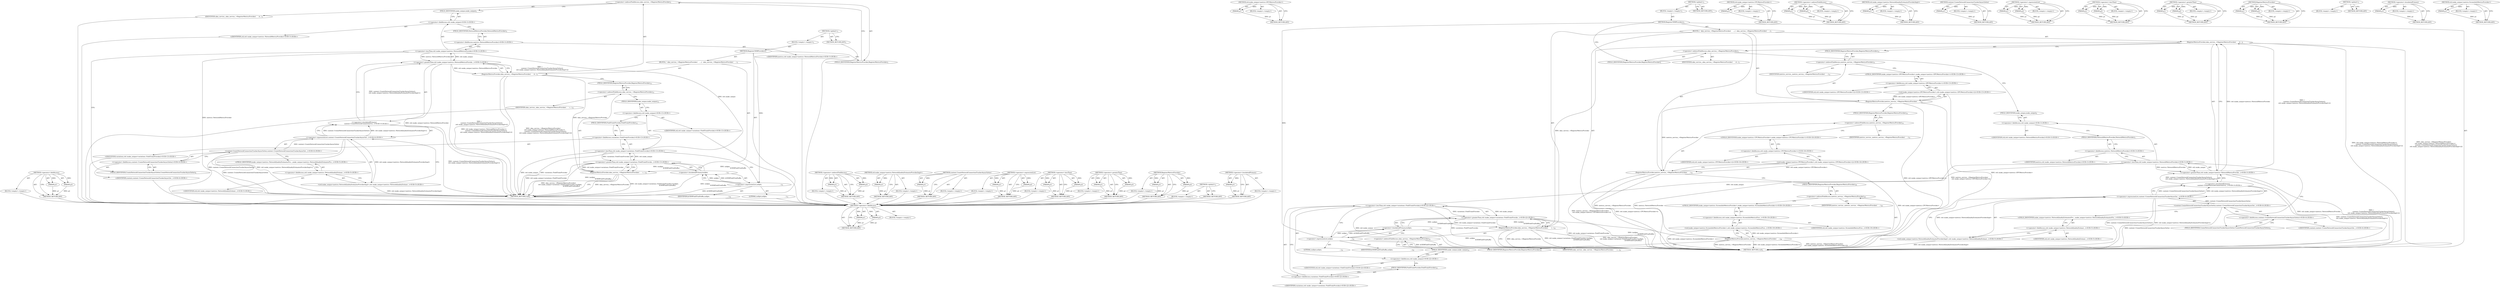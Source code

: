 digraph "std.make_unique&lt;metrics.ScreenInfoMetricsProvider&gt;" {
vulnerable_85 [label=<(METHOD,&lt;operator&gt;.fieldAccess)>];
vulnerable_86 [label=<(PARAM,p1)>];
vulnerable_87 [label=<(PARAM,p2)>];
vulnerable_88 [label=<(BLOCK,&lt;empty&gt;,&lt;empty&gt;)>];
vulnerable_89 [label=<(METHOD_RETURN,ANY)>];
vulnerable_6 [label=<(METHOD,&lt;global&gt;)<SUB>1</SUB>>];
vulnerable_7 [label=<(BLOCK,&lt;empty&gt;,&lt;empty&gt;)<SUB>1</SUB>>];
vulnerable_8 [label=<(METHOD,RegisterUKMProviders)<SUB>1</SUB>>];
vulnerable_9 [label=<(BLOCK,{
  ukm_service_-&gt;RegisterMetricsProvider(
    ...,{
  ukm_service_-&gt;RegisterMetricsProvider(
    ...)<SUB>1</SUB>>];
vulnerable_10 [label=<(RegisterMetricsProvider,ukm_service_-&gt;RegisterMetricsProvider(
      st...)<SUB>2</SUB>>];
vulnerable_11 [label=<(&lt;operator&gt;.indirectFieldAccess,ukm_service_-&gt;RegisterMetricsProvider)<SUB>2</SUB>>];
vulnerable_12 [label=<(IDENTIFIER,ukm_service_,ukm_service_-&gt;RegisterMetricsProvider(
      st...)<SUB>2</SUB>>];
vulnerable_13 [label=<(FIELD_IDENTIFIER,RegisterMetricsProvider,RegisterMetricsProvider)<SUB>2</SUB>>];
vulnerable_14 [label="<(&lt;operator&gt;.greaterThan,std::make_unique&lt;metrics::NetworkMetricsProvide...)<SUB>3</SUB>>"];
vulnerable_15 [label="<(&lt;operator&gt;.lessThan,std::make_unique&lt;metrics::NetworkMetricsProvider)<SUB>3</SUB>>"];
vulnerable_16 [label="<(&lt;operator&gt;.fieldAccess,std::make_unique)<SUB>3</SUB>>"];
vulnerable_17 [label="<(IDENTIFIER,std,std::make_unique&lt;metrics::NetworkMetricsProvider)<SUB>3</SUB>>"];
vulnerable_18 [label=<(FIELD_IDENTIFIER,make_unique,make_unique)<SUB>3</SUB>>];
vulnerable_19 [label="<(&lt;operator&gt;.fieldAccess,metrics::NetworkMetricsProvider)<SUB>3</SUB>>"];
vulnerable_20 [label="<(IDENTIFIER,metrics,std::make_unique&lt;metrics::NetworkMetricsProvider)<SUB>3</SUB>>"];
vulnerable_21 [label=<(FIELD_IDENTIFIER,NetworkMetricsProvider,NetworkMetricsProvider)<SUB>3</SUB>>];
vulnerable_22 [label="<(&lt;operator&gt;.bracketedPrimary,(
          content::CreateNetworkConnectionTra...)<SUB>3</SUB>>"];
vulnerable_23 [label="<(&lt;operator&gt;.expressionList,content::CreateNetworkConnectionTrackerAsyncGet...)<SUB>4</SUB>>"];
vulnerable_24 [label="<(content.CreateNetworkConnectionTrackerAsyncGetter,content::CreateNetworkConnectionTrackerAsyncGet...)<SUB>4</SUB>>"];
vulnerable_25 [label="<(&lt;operator&gt;.fieldAccess,content::CreateNetworkConnectionTrackerAsyncGetter)<SUB>4</SUB>>"];
vulnerable_26 [label="<(IDENTIFIER,content,content::CreateNetworkConnectionTrackerAsyncGet...)<SUB>4</SUB>>"];
vulnerable_27 [label=<(FIELD_IDENTIFIER,CreateNetworkConnectionTrackerAsyncGetter,CreateNetworkConnectionTrackerAsyncGetter)<SUB>4</SUB>>];
vulnerable_28 [label="<(std.make_unique&lt;metrics.NetworkQualityEstimatorProviderImpl&gt;,std::make_unique&lt;metrics::NetworkQualityEstimat...)<SUB>5</SUB>>"];
vulnerable_29 [label="<(&lt;operator&gt;.fieldAccess,std::make_unique&lt;metrics::NetworkQualityEstimat...)<SUB>5</SUB>>"];
vulnerable_30 [label="<(IDENTIFIER,std,std::make_unique&lt;metrics::NetworkQualityEstimat...)<SUB>5</SUB>>"];
vulnerable_31 [label="<(FIELD_IDENTIFIER,make_unique&lt;metrics::NetworkQualityEstimatorPro...,make_unique&lt;metrics::NetworkQualityEstimatorPro...)<SUB>5</SUB>>"];
vulnerable_32 [label=<(RegisterMetricsProvider,ukm_service_-&gt;RegisterMetricsProvider(
       s...)<SUB>12</SUB>>];
vulnerable_33 [label=<(&lt;operator&gt;.indirectFieldAccess,ukm_service_-&gt;RegisterMetricsProvider)<SUB>12</SUB>>];
vulnerable_34 [label=<(IDENTIFIER,ukm_service_,ukm_service_-&gt;RegisterMetricsProvider(
       s...)<SUB>12</SUB>>];
vulnerable_35 [label=<(FIELD_IDENTIFIER,RegisterMetricsProvider,RegisterMetricsProvider)<SUB>12</SUB>>];
vulnerable_36 [label="<(&lt;operator&gt;.greaterThan,std::make_unique&lt;variations::FieldTrialsProvide...)<SUB>13</SUB>>"];
vulnerable_37 [label="<(&lt;operator&gt;.lessThan,std::make_unique&lt;variations::FieldTrialsProvider)<SUB>13</SUB>>"];
vulnerable_38 [label="<(&lt;operator&gt;.fieldAccess,std::make_unique)<SUB>13</SUB>>"];
vulnerable_39 [label="<(IDENTIFIER,std,std::make_unique&lt;variations::FieldTrialsProvider)<SUB>13</SUB>>"];
vulnerable_40 [label=<(FIELD_IDENTIFIER,make_unique,make_unique)<SUB>13</SUB>>];
vulnerable_41 [label="<(&lt;operator&gt;.fieldAccess,variations::FieldTrialsProvider)<SUB>13</SUB>>"];
vulnerable_42 [label="<(IDENTIFIER,variations,std::make_unique&lt;variations::FieldTrialsProvider)<SUB>13</SUB>>"];
vulnerable_43 [label=<(FIELD_IDENTIFIER,FieldTrialsProvider,FieldTrialsProvider)<SUB>13</SUB>>];
vulnerable_44 [label=<(&lt;operator&gt;.bracketedPrimary,(nullptr,
                                     ...)<SUB>13</SUB>>];
vulnerable_45 [label=<(&lt;operator&gt;.expressionList,nullptr,
                                      ...)<SUB>13</SUB>>];
vulnerable_46 [label=<(LITERAL,nullptr,nullptr,
                                      ...)<SUB>13</SUB>>];
vulnerable_47 [label=<(IDENTIFIER,kUKMFieldTrialSuffix,nullptr,
                                      ...)<SUB>14</SUB>>];
vulnerable_48 [label=<(METHOD_RETURN,void)<SUB>1</SUB>>];
vulnerable_50 [label=<(METHOD_RETURN,ANY)<SUB>1</SUB>>];
vulnerable_70 [label=<(METHOD,&lt;operator&gt;.indirectFieldAccess)>];
vulnerable_71 [label=<(PARAM,p1)>];
vulnerable_72 [label=<(PARAM,p2)>];
vulnerable_73 [label=<(BLOCK,&lt;empty&gt;,&lt;empty&gt;)>];
vulnerable_74 [label=<(METHOD_RETURN,ANY)>];
vulnerable_103 [label=<(METHOD,std.make_unique&lt;metrics.NetworkQualityEstimatorProviderImpl&gt;)>];
vulnerable_104 [label=<(PARAM,p1)>];
vulnerable_105 [label=<(BLOCK,&lt;empty&gt;,&lt;empty&gt;)>];
vulnerable_106 [label=<(METHOD_RETURN,ANY)>];
vulnerable_99 [label=<(METHOD,content.CreateNetworkConnectionTrackerAsyncGetter)>];
vulnerable_100 [label=<(PARAM,p1)>];
vulnerable_101 [label=<(BLOCK,&lt;empty&gt;,&lt;empty&gt;)>];
vulnerable_102 [label=<(METHOD_RETURN,ANY)>];
vulnerable_94 [label=<(METHOD,&lt;operator&gt;.expressionList)>];
vulnerable_95 [label=<(PARAM,p1)>];
vulnerable_96 [label=<(PARAM,p2)>];
vulnerable_97 [label=<(BLOCK,&lt;empty&gt;,&lt;empty&gt;)>];
vulnerable_98 [label=<(METHOD_RETURN,ANY)>];
vulnerable_80 [label=<(METHOD,&lt;operator&gt;.lessThan)>];
vulnerable_81 [label=<(PARAM,p1)>];
vulnerable_82 [label=<(PARAM,p2)>];
vulnerable_83 [label=<(BLOCK,&lt;empty&gt;,&lt;empty&gt;)>];
vulnerable_84 [label=<(METHOD_RETURN,ANY)>];
vulnerable_75 [label=<(METHOD,&lt;operator&gt;.greaterThan)>];
vulnerable_76 [label=<(PARAM,p1)>];
vulnerable_77 [label=<(PARAM,p2)>];
vulnerable_78 [label=<(BLOCK,&lt;empty&gt;,&lt;empty&gt;)>];
vulnerable_79 [label=<(METHOD_RETURN,ANY)>];
vulnerable_65 [label=<(METHOD,RegisterMetricsProvider)>];
vulnerable_66 [label=<(PARAM,p1)>];
vulnerable_67 [label=<(PARAM,p2)>];
vulnerable_68 [label=<(BLOCK,&lt;empty&gt;,&lt;empty&gt;)>];
vulnerable_69 [label=<(METHOD_RETURN,ANY)>];
vulnerable_59 [label=<(METHOD,&lt;global&gt;)<SUB>1</SUB>>];
vulnerable_60 [label=<(BLOCK,&lt;empty&gt;,&lt;empty&gt;)>];
vulnerable_61 [label=<(METHOD_RETURN,ANY)>];
vulnerable_90 [label=<(METHOD,&lt;operator&gt;.bracketedPrimary)>];
vulnerable_91 [label=<(PARAM,p1)>];
vulnerable_92 [label=<(BLOCK,&lt;empty&gt;,&lt;empty&gt;)>];
vulnerable_93 [label=<(METHOD_RETURN,ANY)>];
fixed_109 [label=<(METHOD,&lt;operator&gt;.fieldAccess)>];
fixed_110 [label=<(PARAM,p1)>];
fixed_111 [label=<(PARAM,p2)>];
fixed_112 [label=<(BLOCK,&lt;empty&gt;,&lt;empty&gt;)>];
fixed_113 [label=<(METHOD_RETURN,ANY)>];
fixed_131 [label=<(METHOD,std.make_unique&lt;metrics.GPUMetricsProvider&gt;)>];
fixed_132 [label=<(PARAM,p1)>];
fixed_133 [label=<(BLOCK,&lt;empty&gt;,&lt;empty&gt;)>];
fixed_134 [label=<(METHOD_RETURN,ANY)>];
fixed_6 [label=<(METHOD,&lt;global&gt;)<SUB>1</SUB>>];
fixed_7 [label=<(BLOCK,&lt;empty&gt;,&lt;empty&gt;)<SUB>1</SUB>>];
fixed_8 [label=<(METHOD,RegisterUKMProviders)<SUB>1</SUB>>];
fixed_9 [label=<(BLOCK,{
  ukm_service_-&gt;RegisterMetricsProvider(
    ...,{
  ukm_service_-&gt;RegisterMetricsProvider(
    ...)<SUB>1</SUB>>];
fixed_10 [label=<(RegisterMetricsProvider,ukm_service_-&gt;RegisterMetricsProvider(
      st...)<SUB>2</SUB>>];
fixed_11 [label=<(&lt;operator&gt;.indirectFieldAccess,ukm_service_-&gt;RegisterMetricsProvider)<SUB>2</SUB>>];
fixed_12 [label=<(IDENTIFIER,ukm_service_,ukm_service_-&gt;RegisterMetricsProvider(
      st...)<SUB>2</SUB>>];
fixed_13 [label=<(FIELD_IDENTIFIER,RegisterMetricsProvider,RegisterMetricsProvider)<SUB>2</SUB>>];
fixed_14 [label="<(&lt;operator&gt;.greaterThan,std::make_unique&lt;metrics::NetworkMetricsProvide...)<SUB>3</SUB>>"];
fixed_15 [label="<(&lt;operator&gt;.lessThan,std::make_unique&lt;metrics::NetworkMetricsProvider)<SUB>3</SUB>>"];
fixed_16 [label="<(&lt;operator&gt;.fieldAccess,std::make_unique)<SUB>3</SUB>>"];
fixed_17 [label="<(IDENTIFIER,std,std::make_unique&lt;metrics::NetworkMetricsProvider)<SUB>3</SUB>>"];
fixed_18 [label=<(FIELD_IDENTIFIER,make_unique,make_unique)<SUB>3</SUB>>];
fixed_19 [label="<(&lt;operator&gt;.fieldAccess,metrics::NetworkMetricsProvider)<SUB>3</SUB>>"];
fixed_20 [label="<(IDENTIFIER,metrics,std::make_unique&lt;metrics::NetworkMetricsProvider)<SUB>3</SUB>>"];
fixed_21 [label=<(FIELD_IDENTIFIER,NetworkMetricsProvider,NetworkMetricsProvider)<SUB>3</SUB>>];
fixed_22 [label="<(&lt;operator&gt;.bracketedPrimary,(
          content::CreateNetworkConnectionTra...)<SUB>3</SUB>>"];
fixed_23 [label="<(&lt;operator&gt;.expressionList,content::CreateNetworkConnectionTrackerAsyncGet...)<SUB>4</SUB>>"];
fixed_24 [label="<(content.CreateNetworkConnectionTrackerAsyncGetter,content::CreateNetworkConnectionTrackerAsyncGet...)<SUB>4</SUB>>"];
fixed_25 [label="<(&lt;operator&gt;.fieldAccess,content::CreateNetworkConnectionTrackerAsyncGetter)<SUB>4</SUB>>"];
fixed_26 [label="<(IDENTIFIER,content,content::CreateNetworkConnectionTrackerAsyncGet...)<SUB>4</SUB>>"];
fixed_27 [label=<(FIELD_IDENTIFIER,CreateNetworkConnectionTrackerAsyncGetter,CreateNetworkConnectionTrackerAsyncGetter)<SUB>4</SUB>>];
fixed_28 [label="<(std.make_unique&lt;metrics.NetworkQualityEstimatorProviderImpl&gt;,std::make_unique&lt;metrics::NetworkQualityEstimat...)<SUB>5</SUB>>"];
fixed_29 [label="<(&lt;operator&gt;.fieldAccess,std::make_unique&lt;metrics::NetworkQualityEstimat...)<SUB>5</SUB>>"];
fixed_30 [label="<(IDENTIFIER,std,std::make_unique&lt;metrics::NetworkQualityEstimat...)<SUB>5</SUB>>"];
fixed_31 [label="<(FIELD_IDENTIFIER,make_unique&lt;metrics::NetworkQualityEstimatorPro...,make_unique&lt;metrics::NetworkQualityEstimatorPro...)<SUB>5</SUB>>"];
fixed_32 [label=<(RegisterMetricsProvider,metrics_service_-&gt;RegisterMetricsProvider(
    ...)<SUB>12</SUB>>];
fixed_33 [label=<(&lt;operator&gt;.indirectFieldAccess,metrics_service_-&gt;RegisterMetricsProvider)<SUB>12</SUB>>];
fixed_34 [label=<(IDENTIFIER,metrics_service_,metrics_service_-&gt;RegisterMetricsProvider(
    ...)<SUB>12</SUB>>];
fixed_35 [label=<(FIELD_IDENTIFIER,RegisterMetricsProvider,RegisterMetricsProvider)<SUB>12</SUB>>];
fixed_36 [label="<(std.make_unique&lt;metrics.GPUMetricsProvider&gt;,std::make_unique&lt;metrics::GPUMetricsProvider&gt;())<SUB>13</SUB>>"];
fixed_37 [label="<(&lt;operator&gt;.fieldAccess,std::make_unique&lt;metrics::GPUMetricsProvider&gt;)<SUB>13</SUB>>"];
fixed_38 [label="<(IDENTIFIER,std,std::make_unique&lt;metrics::GPUMetricsProvider&gt;())<SUB>13</SUB>>"];
fixed_39 [label="<(FIELD_IDENTIFIER,make_unique&lt;metrics::GPUMetricsProvider&gt;,make_unique&lt;metrics::GPUMetricsProvider&gt;)<SUB>13</SUB>>"];
fixed_40 [label=<(RegisterMetricsProvider,metrics_service_-&gt;RegisterMetricsProvider(
    ...)<SUB>15</SUB>>];
fixed_41 [label=<(&lt;operator&gt;.indirectFieldAccess,metrics_service_-&gt;RegisterMetricsProvider)<SUB>15</SUB>>];
fixed_42 [label=<(IDENTIFIER,metrics_service_,metrics_service_-&gt;RegisterMetricsProvider(
    ...)<SUB>15</SUB>>];
fixed_43 [label=<(FIELD_IDENTIFIER,RegisterMetricsProvider,RegisterMetricsProvider)<SUB>15</SUB>>];
fixed_44 [label="<(std.make_unique&lt;metrics.CPUMetricsProvider&gt;,std::make_unique&lt;metrics::CPUMetricsProvider&gt;())<SUB>16</SUB>>"];
fixed_45 [label="<(&lt;operator&gt;.fieldAccess,std::make_unique&lt;metrics::CPUMetricsProvider&gt;)<SUB>16</SUB>>"];
fixed_46 [label="<(IDENTIFIER,std,std::make_unique&lt;metrics::CPUMetricsProvider&gt;())<SUB>16</SUB>>"];
fixed_47 [label="<(FIELD_IDENTIFIER,make_unique&lt;metrics::CPUMetricsProvider&gt;,make_unique&lt;metrics::CPUMetricsProvider&gt;)<SUB>16</SUB>>"];
fixed_48 [label=<(RegisterMetricsProvider,metrics_service_-&gt;RegisterMetricsProvider(
    ...)<SUB>18</SUB>>];
fixed_49 [label=<(&lt;operator&gt;.indirectFieldAccess,metrics_service_-&gt;RegisterMetricsProvider)<SUB>18</SUB>>];
fixed_50 [label=<(IDENTIFIER,metrics_service_,metrics_service_-&gt;RegisterMetricsProvider(
    ...)<SUB>18</SUB>>];
fixed_51 [label=<(FIELD_IDENTIFIER,RegisterMetricsProvider,RegisterMetricsProvider)<SUB>18</SUB>>];
fixed_52 [label="<(std.make_unique&lt;metrics.ScreenInfoMetricsProvider&gt;,std::make_unique&lt;metrics::ScreenInfoMetricsProv...)<SUB>19</SUB>>"];
fixed_53 [label="<(&lt;operator&gt;.fieldAccess,std::make_unique&lt;metrics::ScreenInfoMetricsProv...)<SUB>19</SUB>>"];
fixed_54 [label="<(IDENTIFIER,std,std::make_unique&lt;metrics::ScreenInfoMetricsProv...)<SUB>19</SUB>>"];
fixed_55 [label="<(FIELD_IDENTIFIER,make_unique&lt;metrics::ScreenInfoMetricsProvider&gt;,make_unique&lt;metrics::ScreenInfoMetricsProvider&gt;)<SUB>19</SUB>>"];
fixed_56 [label=<(RegisterMetricsProvider,ukm_service_-&gt;RegisterMetricsProvider(
       s...)<SUB>21</SUB>>];
fixed_57 [label=<(&lt;operator&gt;.indirectFieldAccess,ukm_service_-&gt;RegisterMetricsProvider)<SUB>21</SUB>>];
fixed_58 [label=<(IDENTIFIER,ukm_service_,ukm_service_-&gt;RegisterMetricsProvider(
       s...)<SUB>21</SUB>>];
fixed_59 [label=<(FIELD_IDENTIFIER,RegisterMetricsProvider,RegisterMetricsProvider)<SUB>21</SUB>>];
fixed_60 [label="<(&lt;operator&gt;.greaterThan,std::make_unique&lt;variations::FieldTrialsProvide...)<SUB>22</SUB>>"];
fixed_61 [label="<(&lt;operator&gt;.lessThan,std::make_unique&lt;variations::FieldTrialsProvider)<SUB>22</SUB>>"];
fixed_62 [label="<(&lt;operator&gt;.fieldAccess,std::make_unique)<SUB>22</SUB>>"];
fixed_63 [label="<(IDENTIFIER,std,std::make_unique&lt;variations::FieldTrialsProvider)<SUB>22</SUB>>"];
fixed_64 [label=<(FIELD_IDENTIFIER,make_unique,make_unique)<SUB>22</SUB>>];
fixed_65 [label="<(&lt;operator&gt;.fieldAccess,variations::FieldTrialsProvider)<SUB>22</SUB>>"];
fixed_66 [label="<(IDENTIFIER,variations,std::make_unique&lt;variations::FieldTrialsProvider)<SUB>22</SUB>>"];
fixed_67 [label=<(FIELD_IDENTIFIER,FieldTrialsProvider,FieldTrialsProvider)<SUB>22</SUB>>];
fixed_68 [label=<(&lt;operator&gt;.bracketedPrimary,(nullptr,
                                     ...)<SUB>22</SUB>>];
fixed_69 [label=<(&lt;operator&gt;.expressionList,nullptr,
                                      ...)<SUB>22</SUB>>];
fixed_70 [label=<(LITERAL,nullptr,nullptr,
                                      ...)<SUB>22</SUB>>];
fixed_71 [label=<(IDENTIFIER,kUKMFieldTrialSuffix,nullptr,
                                      ...)<SUB>23</SUB>>];
fixed_72 [label=<(METHOD_RETURN,void)<SUB>1</SUB>>];
fixed_74 [label=<(METHOD_RETURN,ANY)<SUB>1</SUB>>];
fixed_135 [label=<(METHOD,std.make_unique&lt;metrics.CPUMetricsProvider&gt;)>];
fixed_136 [label=<(PARAM,p1)>];
fixed_137 [label=<(BLOCK,&lt;empty&gt;,&lt;empty&gt;)>];
fixed_138 [label=<(METHOD_RETURN,ANY)>];
fixed_94 [label=<(METHOD,&lt;operator&gt;.indirectFieldAccess)>];
fixed_95 [label=<(PARAM,p1)>];
fixed_96 [label=<(PARAM,p2)>];
fixed_97 [label=<(BLOCK,&lt;empty&gt;,&lt;empty&gt;)>];
fixed_98 [label=<(METHOD_RETURN,ANY)>];
fixed_127 [label=<(METHOD,std.make_unique&lt;metrics.NetworkQualityEstimatorProviderImpl&gt;)>];
fixed_128 [label=<(PARAM,p1)>];
fixed_129 [label=<(BLOCK,&lt;empty&gt;,&lt;empty&gt;)>];
fixed_130 [label=<(METHOD_RETURN,ANY)>];
fixed_123 [label=<(METHOD,content.CreateNetworkConnectionTrackerAsyncGetter)>];
fixed_124 [label=<(PARAM,p1)>];
fixed_125 [label=<(BLOCK,&lt;empty&gt;,&lt;empty&gt;)>];
fixed_126 [label=<(METHOD_RETURN,ANY)>];
fixed_118 [label=<(METHOD,&lt;operator&gt;.expressionList)>];
fixed_119 [label=<(PARAM,p1)>];
fixed_120 [label=<(PARAM,p2)>];
fixed_121 [label=<(BLOCK,&lt;empty&gt;,&lt;empty&gt;)>];
fixed_122 [label=<(METHOD_RETURN,ANY)>];
fixed_104 [label=<(METHOD,&lt;operator&gt;.lessThan)>];
fixed_105 [label=<(PARAM,p1)>];
fixed_106 [label=<(PARAM,p2)>];
fixed_107 [label=<(BLOCK,&lt;empty&gt;,&lt;empty&gt;)>];
fixed_108 [label=<(METHOD_RETURN,ANY)>];
fixed_99 [label=<(METHOD,&lt;operator&gt;.greaterThan)>];
fixed_100 [label=<(PARAM,p1)>];
fixed_101 [label=<(PARAM,p2)>];
fixed_102 [label=<(BLOCK,&lt;empty&gt;,&lt;empty&gt;)>];
fixed_103 [label=<(METHOD_RETURN,ANY)>];
fixed_89 [label=<(METHOD,RegisterMetricsProvider)>];
fixed_90 [label=<(PARAM,p1)>];
fixed_91 [label=<(PARAM,p2)>];
fixed_92 [label=<(BLOCK,&lt;empty&gt;,&lt;empty&gt;)>];
fixed_93 [label=<(METHOD_RETURN,ANY)>];
fixed_83 [label=<(METHOD,&lt;global&gt;)<SUB>1</SUB>>];
fixed_84 [label=<(BLOCK,&lt;empty&gt;,&lt;empty&gt;)>];
fixed_85 [label=<(METHOD_RETURN,ANY)>];
fixed_114 [label=<(METHOD,&lt;operator&gt;.bracketedPrimary)>];
fixed_115 [label=<(PARAM,p1)>];
fixed_116 [label=<(BLOCK,&lt;empty&gt;,&lt;empty&gt;)>];
fixed_117 [label=<(METHOD_RETURN,ANY)>];
fixed_139 [label=<(METHOD,std.make_unique&lt;metrics.ScreenInfoMetricsProvider&gt;)>];
fixed_140 [label=<(PARAM,p1)>];
fixed_141 [label=<(BLOCK,&lt;empty&gt;,&lt;empty&gt;)>];
fixed_142 [label=<(METHOD_RETURN,ANY)>];
vulnerable_85 -> vulnerable_86  [key=0, label="AST: "];
vulnerable_85 -> vulnerable_86  [key=1, label="DDG: "];
vulnerable_85 -> vulnerable_88  [key=0, label="AST: "];
vulnerable_85 -> vulnerable_87  [key=0, label="AST: "];
vulnerable_85 -> vulnerable_87  [key=1, label="DDG: "];
vulnerable_85 -> vulnerable_89  [key=0, label="AST: "];
vulnerable_85 -> vulnerable_89  [key=1, label="CFG: "];
vulnerable_86 -> vulnerable_89  [key=0, label="DDG: p1"];
vulnerable_87 -> vulnerable_89  [key=0, label="DDG: p2"];
vulnerable_88 -> fixed_109  [key=0];
vulnerable_89 -> fixed_109  [key=0];
vulnerable_6 -> vulnerable_7  [key=0, label="AST: "];
vulnerable_6 -> vulnerable_50  [key=0, label="AST: "];
vulnerable_6 -> vulnerable_50  [key=1, label="CFG: "];
vulnerable_7 -> vulnerable_8  [key=0, label="AST: "];
vulnerable_8 -> vulnerable_9  [key=0, label="AST: "];
vulnerable_8 -> vulnerable_48  [key=0, label="AST: "];
vulnerable_8 -> vulnerable_13  [key=0, label="CFG: "];
vulnerable_8 -> vulnerable_45  [key=0, label="DDG: "];
vulnerable_9 -> vulnerable_10  [key=0, label="AST: "];
vulnerable_9 -> vulnerable_32  [key=0, label="AST: "];
vulnerable_10 -> vulnerable_11  [key=0, label="AST: "];
vulnerable_10 -> vulnerable_14  [key=0, label="AST: "];
vulnerable_10 -> vulnerable_35  [key=0, label="CFG: "];
vulnerable_10 -> vulnerable_48  [key=0, label="DDG: std::make_unique&lt;metrics::NetworkMetricsProvider&gt;(
          content::CreateNetworkConnectionTrackerAsyncGetter(),
          std::make_unique&lt;metrics::NetworkQualityEstimatorProviderImpl&gt;())"];
vulnerable_10 -> vulnerable_48  [key=1, label="DDG: ukm_service_-&gt;RegisterMetricsProvider(
      std::make_unique&lt;metrics::NetworkMetricsProvider&gt;(
          content::CreateNetworkConnectionTrackerAsyncGetter(),
          std::make_unique&lt;metrics::NetworkQualityEstimatorProviderImpl&gt;()))"];
vulnerable_10 -> vulnerable_32  [key=0, label="DDG: ukm_service_-&gt;RegisterMetricsProvider"];
vulnerable_11 -> vulnerable_12  [key=0, label="AST: "];
vulnerable_11 -> vulnerable_13  [key=0, label="AST: "];
vulnerable_11 -> vulnerable_18  [key=0, label="CFG: "];
vulnerable_12 -> fixed_109  [key=0];
vulnerable_13 -> vulnerable_11  [key=0, label="CFG: "];
vulnerable_14 -> vulnerable_15  [key=0, label="AST: "];
vulnerable_14 -> vulnerable_22  [key=0, label="AST: "];
vulnerable_14 -> vulnerable_10  [key=0, label="CFG: "];
vulnerable_14 -> vulnerable_10  [key=1, label="DDG: std::make_unique&lt;metrics::NetworkMetricsProvider"];
vulnerable_14 -> vulnerable_10  [key=2, label="DDG: (
          content::CreateNetworkConnectionTrackerAsyncGetter(),
          std::make_unique&lt;metrics::NetworkQualityEstimatorProviderImpl&gt;())"];
vulnerable_14 -> vulnerable_48  [key=0, label="DDG: std::make_unique&lt;metrics::NetworkMetricsProvider"];
vulnerable_14 -> vulnerable_48  [key=1, label="DDG: (
          content::CreateNetworkConnectionTrackerAsyncGetter(),
          std::make_unique&lt;metrics::NetworkQualityEstimatorProviderImpl&gt;())"];
vulnerable_15 -> vulnerable_16  [key=0, label="AST: "];
vulnerable_15 -> vulnerable_19  [key=0, label="AST: "];
vulnerable_15 -> vulnerable_27  [key=0, label="CFG: "];
vulnerable_15 -> vulnerable_48  [key=0, label="DDG: metrics::NetworkMetricsProvider"];
vulnerable_15 -> vulnerable_14  [key=0, label="DDG: std::make_unique"];
vulnerable_15 -> vulnerable_14  [key=1, label="DDG: metrics::NetworkMetricsProvider"];
vulnerable_15 -> vulnerable_37  [key=0, label="DDG: std::make_unique"];
vulnerable_16 -> vulnerable_17  [key=0, label="AST: "];
vulnerable_16 -> vulnerable_18  [key=0, label="AST: "];
vulnerable_16 -> vulnerable_21  [key=0, label="CFG: "];
vulnerable_17 -> fixed_109  [key=0];
vulnerable_18 -> vulnerable_16  [key=0, label="CFG: "];
vulnerable_19 -> vulnerable_20  [key=0, label="AST: "];
vulnerable_19 -> vulnerable_21  [key=0, label="AST: "];
vulnerable_19 -> vulnerable_15  [key=0, label="CFG: "];
vulnerable_20 -> fixed_109  [key=0];
vulnerable_21 -> vulnerable_19  [key=0, label="CFG: "];
vulnerable_22 -> vulnerable_23  [key=0, label="AST: "];
vulnerable_22 -> vulnerable_14  [key=0, label="CFG: "];
vulnerable_22 -> vulnerable_14  [key=1, label="DDG: content::CreateNetworkConnectionTrackerAsyncGetter(),
          std::make_unique&lt;metrics::NetworkQualityEstimatorProviderImpl&gt;()"];
vulnerable_22 -> vulnerable_48  [key=0, label="DDG: content::CreateNetworkConnectionTrackerAsyncGetter(),
          std::make_unique&lt;metrics::NetworkQualityEstimatorProviderImpl&gt;()"];
vulnerable_23 -> vulnerable_24  [key=0, label="AST: "];
vulnerable_23 -> vulnerable_28  [key=0, label="AST: "];
vulnerable_23 -> vulnerable_22  [key=0, label="CFG: "];
vulnerable_23 -> vulnerable_22  [key=1, label="DDG: content::CreateNetworkConnectionTrackerAsyncGetter()"];
vulnerable_23 -> vulnerable_22  [key=2, label="DDG: std::make_unique&lt;metrics::NetworkQualityEstimatorProviderImpl&gt;()"];
vulnerable_23 -> vulnerable_48  [key=0, label="DDG: content::CreateNetworkConnectionTrackerAsyncGetter()"];
vulnerable_23 -> vulnerable_48  [key=1, label="DDG: std::make_unique&lt;metrics::NetworkQualityEstimatorProviderImpl&gt;()"];
vulnerable_24 -> vulnerable_25  [key=0, label="AST: "];
vulnerable_24 -> vulnerable_31  [key=0, label="CFG: "];
vulnerable_24 -> vulnerable_48  [key=0, label="DDG: content::CreateNetworkConnectionTrackerAsyncGetter"];
vulnerable_24 -> vulnerable_23  [key=0, label="DDG: content::CreateNetworkConnectionTrackerAsyncGetter"];
vulnerable_25 -> vulnerable_26  [key=0, label="AST: "];
vulnerable_25 -> vulnerable_27  [key=0, label="AST: "];
vulnerable_25 -> vulnerable_24  [key=0, label="CFG: "];
vulnerable_26 -> fixed_109  [key=0];
vulnerable_27 -> vulnerable_25  [key=0, label="CFG: "];
vulnerable_28 -> vulnerable_29  [key=0, label="AST: "];
vulnerable_28 -> vulnerable_23  [key=0, label="CFG: "];
vulnerable_28 -> vulnerable_23  [key=1, label="DDG: std::make_unique&lt;metrics::NetworkQualityEstimatorProviderImpl&gt;"];
vulnerable_28 -> vulnerable_48  [key=0, label="DDG: std::make_unique&lt;metrics::NetworkQualityEstimatorProviderImpl&gt;"];
vulnerable_29 -> vulnerable_30  [key=0, label="AST: "];
vulnerable_29 -> vulnerable_31  [key=0, label="AST: "];
vulnerable_29 -> vulnerable_28  [key=0, label="CFG: "];
vulnerable_30 -> fixed_109  [key=0];
vulnerable_31 -> vulnerable_29  [key=0, label="CFG: "];
vulnerable_32 -> vulnerable_33  [key=0, label="AST: "];
vulnerable_32 -> vulnerable_36  [key=0, label="AST: "];
vulnerable_32 -> vulnerable_48  [key=0, label="CFG: "];
vulnerable_32 -> vulnerable_48  [key=1, label="DDG: ukm_service_-&gt;RegisterMetricsProvider"];
vulnerable_32 -> vulnerable_48  [key=2, label="DDG: std::make_unique&lt;variations::FieldTrialsProvider&gt;(nullptr,
                                                        kUKMFieldTrialSuffix)"];
vulnerable_32 -> vulnerable_48  [key=3, label="DDG: ukm_service_-&gt;RegisterMetricsProvider(
       std::make_unique&lt;variations::FieldTrialsProvider&gt;(nullptr,
                                                        kUKMFieldTrialSuffix))"];
vulnerable_33 -> vulnerable_34  [key=0, label="AST: "];
vulnerable_33 -> vulnerable_35  [key=0, label="AST: "];
vulnerable_33 -> vulnerable_40  [key=0, label="CFG: "];
vulnerable_34 -> fixed_109  [key=0];
vulnerable_35 -> vulnerable_33  [key=0, label="CFG: "];
vulnerable_36 -> vulnerable_37  [key=0, label="AST: "];
vulnerable_36 -> vulnerable_44  [key=0, label="AST: "];
vulnerable_36 -> vulnerable_32  [key=0, label="CFG: "];
vulnerable_36 -> vulnerable_32  [key=1, label="DDG: std::make_unique&lt;variations::FieldTrialsProvider"];
vulnerable_36 -> vulnerable_32  [key=2, label="DDG: (nullptr,
                                                        kUKMFieldTrialSuffix)"];
vulnerable_36 -> vulnerable_48  [key=0, label="DDG: std::make_unique&lt;variations::FieldTrialsProvider"];
vulnerable_36 -> vulnerable_48  [key=1, label="DDG: (nullptr,
                                                        kUKMFieldTrialSuffix)"];
vulnerable_37 -> vulnerable_38  [key=0, label="AST: "];
vulnerable_37 -> vulnerable_41  [key=0, label="AST: "];
vulnerable_37 -> vulnerable_45  [key=0, label="CFG: "];
vulnerable_37 -> vulnerable_48  [key=0, label="DDG: std::make_unique"];
vulnerable_37 -> vulnerable_48  [key=1, label="DDG: variations::FieldTrialsProvider"];
vulnerable_37 -> vulnerable_36  [key=0, label="DDG: std::make_unique"];
vulnerable_37 -> vulnerable_36  [key=1, label="DDG: variations::FieldTrialsProvider"];
vulnerable_38 -> vulnerable_39  [key=0, label="AST: "];
vulnerable_38 -> vulnerable_40  [key=0, label="AST: "];
vulnerable_38 -> vulnerable_43  [key=0, label="CFG: "];
vulnerable_39 -> fixed_109  [key=0];
vulnerable_40 -> vulnerable_38  [key=0, label="CFG: "];
vulnerable_41 -> vulnerable_42  [key=0, label="AST: "];
vulnerable_41 -> vulnerable_43  [key=0, label="AST: "];
vulnerable_41 -> vulnerable_37  [key=0, label="CFG: "];
vulnerable_42 -> fixed_109  [key=0];
vulnerable_43 -> vulnerable_41  [key=0, label="CFG: "];
vulnerable_44 -> vulnerable_45  [key=0, label="AST: "];
vulnerable_44 -> vulnerable_36  [key=0, label="CFG: "];
vulnerable_44 -> vulnerable_36  [key=1, label="DDG: nullptr,
                                                        kUKMFieldTrialSuffix"];
vulnerable_44 -> vulnerable_48  [key=0, label="DDG: nullptr,
                                                        kUKMFieldTrialSuffix"];
vulnerable_45 -> vulnerable_46  [key=0, label="AST: "];
vulnerable_45 -> vulnerable_47  [key=0, label="AST: "];
vulnerable_45 -> vulnerable_44  [key=0, label="CFG: "];
vulnerable_45 -> vulnerable_44  [key=1, label="DDG: nullptr"];
vulnerable_45 -> vulnerable_44  [key=2, label="DDG: kUKMFieldTrialSuffix"];
vulnerable_45 -> vulnerable_48  [key=0, label="DDG: kUKMFieldTrialSuffix"];
vulnerable_46 -> fixed_109  [key=0];
vulnerable_47 -> fixed_109  [key=0];
vulnerable_48 -> fixed_109  [key=0];
vulnerable_50 -> fixed_109  [key=0];
vulnerable_70 -> vulnerable_71  [key=0, label="AST: "];
vulnerable_70 -> vulnerable_71  [key=1, label="DDG: "];
vulnerable_70 -> vulnerable_73  [key=0, label="AST: "];
vulnerable_70 -> vulnerable_72  [key=0, label="AST: "];
vulnerable_70 -> vulnerable_72  [key=1, label="DDG: "];
vulnerable_70 -> vulnerable_74  [key=0, label="AST: "];
vulnerable_70 -> vulnerable_74  [key=1, label="CFG: "];
vulnerable_71 -> vulnerable_74  [key=0, label="DDG: p1"];
vulnerable_72 -> vulnerable_74  [key=0, label="DDG: p2"];
vulnerable_73 -> fixed_109  [key=0];
vulnerable_74 -> fixed_109  [key=0];
vulnerable_103 -> vulnerable_104  [key=0, label="AST: "];
vulnerable_103 -> vulnerable_104  [key=1, label="DDG: "];
vulnerable_103 -> vulnerable_105  [key=0, label="AST: "];
vulnerable_103 -> vulnerable_106  [key=0, label="AST: "];
vulnerable_103 -> vulnerable_106  [key=1, label="CFG: "];
vulnerable_104 -> vulnerable_106  [key=0, label="DDG: p1"];
vulnerable_105 -> fixed_109  [key=0];
vulnerable_106 -> fixed_109  [key=0];
vulnerable_99 -> vulnerable_100  [key=0, label="AST: "];
vulnerable_99 -> vulnerable_100  [key=1, label="DDG: "];
vulnerable_99 -> vulnerable_101  [key=0, label="AST: "];
vulnerable_99 -> vulnerable_102  [key=0, label="AST: "];
vulnerable_99 -> vulnerable_102  [key=1, label="CFG: "];
vulnerable_100 -> vulnerable_102  [key=0, label="DDG: p1"];
vulnerable_101 -> fixed_109  [key=0];
vulnerable_102 -> fixed_109  [key=0];
vulnerable_94 -> vulnerable_95  [key=0, label="AST: "];
vulnerable_94 -> vulnerable_95  [key=1, label="DDG: "];
vulnerable_94 -> vulnerable_97  [key=0, label="AST: "];
vulnerable_94 -> vulnerable_96  [key=0, label="AST: "];
vulnerable_94 -> vulnerable_96  [key=1, label="DDG: "];
vulnerable_94 -> vulnerable_98  [key=0, label="AST: "];
vulnerable_94 -> vulnerable_98  [key=1, label="CFG: "];
vulnerable_95 -> vulnerable_98  [key=0, label="DDG: p1"];
vulnerable_96 -> vulnerable_98  [key=0, label="DDG: p2"];
vulnerable_97 -> fixed_109  [key=0];
vulnerable_98 -> fixed_109  [key=0];
vulnerable_80 -> vulnerable_81  [key=0, label="AST: "];
vulnerable_80 -> vulnerable_81  [key=1, label="DDG: "];
vulnerable_80 -> vulnerable_83  [key=0, label="AST: "];
vulnerable_80 -> vulnerable_82  [key=0, label="AST: "];
vulnerable_80 -> vulnerable_82  [key=1, label="DDG: "];
vulnerable_80 -> vulnerable_84  [key=0, label="AST: "];
vulnerable_80 -> vulnerable_84  [key=1, label="CFG: "];
vulnerable_81 -> vulnerable_84  [key=0, label="DDG: p1"];
vulnerable_82 -> vulnerable_84  [key=0, label="DDG: p2"];
vulnerable_83 -> fixed_109  [key=0];
vulnerable_84 -> fixed_109  [key=0];
vulnerable_75 -> vulnerable_76  [key=0, label="AST: "];
vulnerable_75 -> vulnerable_76  [key=1, label="DDG: "];
vulnerable_75 -> vulnerable_78  [key=0, label="AST: "];
vulnerable_75 -> vulnerable_77  [key=0, label="AST: "];
vulnerable_75 -> vulnerable_77  [key=1, label="DDG: "];
vulnerable_75 -> vulnerable_79  [key=0, label="AST: "];
vulnerable_75 -> vulnerable_79  [key=1, label="CFG: "];
vulnerable_76 -> vulnerable_79  [key=0, label="DDG: p1"];
vulnerable_77 -> vulnerable_79  [key=0, label="DDG: p2"];
vulnerable_78 -> fixed_109  [key=0];
vulnerable_79 -> fixed_109  [key=0];
vulnerable_65 -> vulnerable_66  [key=0, label="AST: "];
vulnerable_65 -> vulnerable_66  [key=1, label="DDG: "];
vulnerable_65 -> vulnerable_68  [key=0, label="AST: "];
vulnerable_65 -> vulnerable_67  [key=0, label="AST: "];
vulnerable_65 -> vulnerable_67  [key=1, label="DDG: "];
vulnerable_65 -> vulnerable_69  [key=0, label="AST: "];
vulnerable_65 -> vulnerable_69  [key=1, label="CFG: "];
vulnerable_66 -> vulnerable_69  [key=0, label="DDG: p1"];
vulnerable_67 -> vulnerable_69  [key=0, label="DDG: p2"];
vulnerable_68 -> fixed_109  [key=0];
vulnerable_69 -> fixed_109  [key=0];
vulnerable_59 -> vulnerable_60  [key=0, label="AST: "];
vulnerable_59 -> vulnerable_61  [key=0, label="AST: "];
vulnerable_59 -> vulnerable_61  [key=1, label="CFG: "];
vulnerable_60 -> fixed_109  [key=0];
vulnerable_61 -> fixed_109  [key=0];
vulnerable_90 -> vulnerable_91  [key=0, label="AST: "];
vulnerable_90 -> vulnerable_91  [key=1, label="DDG: "];
vulnerable_90 -> vulnerable_92  [key=0, label="AST: "];
vulnerable_90 -> vulnerable_93  [key=0, label="AST: "];
vulnerable_90 -> vulnerable_93  [key=1, label="CFG: "];
vulnerable_91 -> vulnerable_93  [key=0, label="DDG: p1"];
vulnerable_92 -> fixed_109  [key=0];
vulnerable_93 -> fixed_109  [key=0];
fixed_109 -> fixed_110  [key=0, label="AST: "];
fixed_109 -> fixed_110  [key=1, label="DDG: "];
fixed_109 -> fixed_112  [key=0, label="AST: "];
fixed_109 -> fixed_111  [key=0, label="AST: "];
fixed_109 -> fixed_111  [key=1, label="DDG: "];
fixed_109 -> fixed_113  [key=0, label="AST: "];
fixed_109 -> fixed_113  [key=1, label="CFG: "];
fixed_110 -> fixed_113  [key=0, label="DDG: p1"];
fixed_111 -> fixed_113  [key=0, label="DDG: p2"];
fixed_131 -> fixed_132  [key=0, label="AST: "];
fixed_131 -> fixed_132  [key=1, label="DDG: "];
fixed_131 -> fixed_133  [key=0, label="AST: "];
fixed_131 -> fixed_134  [key=0, label="AST: "];
fixed_131 -> fixed_134  [key=1, label="CFG: "];
fixed_132 -> fixed_134  [key=0, label="DDG: p1"];
fixed_6 -> fixed_7  [key=0, label="AST: "];
fixed_6 -> fixed_74  [key=0, label="AST: "];
fixed_6 -> fixed_74  [key=1, label="CFG: "];
fixed_7 -> fixed_8  [key=0, label="AST: "];
fixed_8 -> fixed_9  [key=0, label="AST: "];
fixed_8 -> fixed_72  [key=0, label="AST: "];
fixed_8 -> fixed_13  [key=0, label="CFG: "];
fixed_8 -> fixed_69  [key=0, label="DDG: "];
fixed_9 -> fixed_10  [key=0, label="AST: "];
fixed_9 -> fixed_32  [key=0, label="AST: "];
fixed_9 -> fixed_40  [key=0, label="AST: "];
fixed_9 -> fixed_48  [key=0, label="AST: "];
fixed_9 -> fixed_56  [key=0, label="AST: "];
fixed_10 -> fixed_11  [key=0, label="AST: "];
fixed_10 -> fixed_14  [key=0, label="AST: "];
fixed_10 -> fixed_35  [key=0, label="CFG: "];
fixed_10 -> fixed_72  [key=0, label="DDG: std::make_unique&lt;metrics::NetworkMetricsProvider&gt;(
          content::CreateNetworkConnectionTrackerAsyncGetter(),
          std::make_unique&lt;metrics::NetworkQualityEstimatorProviderImpl&gt;())"];
fixed_10 -> fixed_72  [key=1, label="DDG: ukm_service_-&gt;RegisterMetricsProvider(
      std::make_unique&lt;metrics::NetworkMetricsProvider&gt;(
          content::CreateNetworkConnectionTrackerAsyncGetter(),
          std::make_unique&lt;metrics::NetworkQualityEstimatorProviderImpl&gt;()))"];
fixed_10 -> fixed_56  [key=0, label="DDG: ukm_service_-&gt;RegisterMetricsProvider"];
fixed_11 -> fixed_12  [key=0, label="AST: "];
fixed_11 -> fixed_13  [key=0, label="AST: "];
fixed_11 -> fixed_18  [key=0, label="CFG: "];
fixed_13 -> fixed_11  [key=0, label="CFG: "];
fixed_14 -> fixed_15  [key=0, label="AST: "];
fixed_14 -> fixed_22  [key=0, label="AST: "];
fixed_14 -> fixed_10  [key=0, label="CFG: "];
fixed_14 -> fixed_10  [key=1, label="DDG: std::make_unique&lt;metrics::NetworkMetricsProvider"];
fixed_14 -> fixed_10  [key=2, label="DDG: (
          content::CreateNetworkConnectionTrackerAsyncGetter(),
          std::make_unique&lt;metrics::NetworkQualityEstimatorProviderImpl&gt;())"];
fixed_14 -> fixed_72  [key=0, label="DDG: std::make_unique&lt;metrics::NetworkMetricsProvider"];
fixed_14 -> fixed_72  [key=1, label="DDG: (
          content::CreateNetworkConnectionTrackerAsyncGetter(),
          std::make_unique&lt;metrics::NetworkQualityEstimatorProviderImpl&gt;())"];
fixed_15 -> fixed_16  [key=0, label="AST: "];
fixed_15 -> fixed_19  [key=0, label="AST: "];
fixed_15 -> fixed_27  [key=0, label="CFG: "];
fixed_15 -> fixed_72  [key=0, label="DDG: metrics::NetworkMetricsProvider"];
fixed_15 -> fixed_14  [key=0, label="DDG: std::make_unique"];
fixed_15 -> fixed_14  [key=1, label="DDG: metrics::NetworkMetricsProvider"];
fixed_15 -> fixed_61  [key=0, label="DDG: std::make_unique"];
fixed_16 -> fixed_17  [key=0, label="AST: "];
fixed_16 -> fixed_18  [key=0, label="AST: "];
fixed_16 -> fixed_21  [key=0, label="CFG: "];
fixed_18 -> fixed_16  [key=0, label="CFG: "];
fixed_19 -> fixed_20  [key=0, label="AST: "];
fixed_19 -> fixed_21  [key=0, label="AST: "];
fixed_19 -> fixed_15  [key=0, label="CFG: "];
fixed_21 -> fixed_19  [key=0, label="CFG: "];
fixed_22 -> fixed_23  [key=0, label="AST: "];
fixed_22 -> fixed_14  [key=0, label="CFG: "];
fixed_22 -> fixed_14  [key=1, label="DDG: content::CreateNetworkConnectionTrackerAsyncGetter(),
          std::make_unique&lt;metrics::NetworkQualityEstimatorProviderImpl&gt;()"];
fixed_22 -> fixed_72  [key=0, label="DDG: content::CreateNetworkConnectionTrackerAsyncGetter(),
          std::make_unique&lt;metrics::NetworkQualityEstimatorProviderImpl&gt;()"];
fixed_23 -> fixed_24  [key=0, label="AST: "];
fixed_23 -> fixed_28  [key=0, label="AST: "];
fixed_23 -> fixed_22  [key=0, label="CFG: "];
fixed_23 -> fixed_22  [key=1, label="DDG: content::CreateNetworkConnectionTrackerAsyncGetter()"];
fixed_23 -> fixed_22  [key=2, label="DDG: std::make_unique&lt;metrics::NetworkQualityEstimatorProviderImpl&gt;()"];
fixed_23 -> fixed_72  [key=0, label="DDG: content::CreateNetworkConnectionTrackerAsyncGetter()"];
fixed_23 -> fixed_72  [key=1, label="DDG: std::make_unique&lt;metrics::NetworkQualityEstimatorProviderImpl&gt;()"];
fixed_24 -> fixed_25  [key=0, label="AST: "];
fixed_24 -> fixed_31  [key=0, label="CFG: "];
fixed_24 -> fixed_72  [key=0, label="DDG: content::CreateNetworkConnectionTrackerAsyncGetter"];
fixed_24 -> fixed_23  [key=0, label="DDG: content::CreateNetworkConnectionTrackerAsyncGetter"];
fixed_25 -> fixed_26  [key=0, label="AST: "];
fixed_25 -> fixed_27  [key=0, label="AST: "];
fixed_25 -> fixed_24  [key=0, label="CFG: "];
fixed_27 -> fixed_25  [key=0, label="CFG: "];
fixed_28 -> fixed_29  [key=0, label="AST: "];
fixed_28 -> fixed_23  [key=0, label="CFG: "];
fixed_28 -> fixed_23  [key=1, label="DDG: std::make_unique&lt;metrics::NetworkQualityEstimatorProviderImpl&gt;"];
fixed_28 -> fixed_72  [key=0, label="DDG: std::make_unique&lt;metrics::NetworkQualityEstimatorProviderImpl&gt;"];
fixed_29 -> fixed_30  [key=0, label="AST: "];
fixed_29 -> fixed_31  [key=0, label="AST: "];
fixed_29 -> fixed_28  [key=0, label="CFG: "];
fixed_31 -> fixed_29  [key=0, label="CFG: "];
fixed_32 -> fixed_33  [key=0, label="AST: "];
fixed_32 -> fixed_36  [key=0, label="AST: "];
fixed_32 -> fixed_43  [key=0, label="CFG: "];
fixed_32 -> fixed_72  [key=0, label="DDG: std::make_unique&lt;metrics::GPUMetricsProvider&gt;()"];
fixed_32 -> fixed_72  [key=1, label="DDG: metrics_service_-&gt;RegisterMetricsProvider(
      std::make_unique&lt;metrics::GPUMetricsProvider&gt;())"];
fixed_32 -> fixed_40  [key=0, label="DDG: metrics_service_-&gt;RegisterMetricsProvider"];
fixed_33 -> fixed_34  [key=0, label="AST: "];
fixed_33 -> fixed_35  [key=0, label="AST: "];
fixed_33 -> fixed_39  [key=0, label="CFG: "];
fixed_35 -> fixed_33  [key=0, label="CFG: "];
fixed_36 -> fixed_37  [key=0, label="AST: "];
fixed_36 -> fixed_32  [key=0, label="CFG: "];
fixed_36 -> fixed_32  [key=1, label="DDG: std::make_unique&lt;metrics::GPUMetricsProvider&gt;"];
fixed_36 -> fixed_72  [key=0, label="DDG: std::make_unique&lt;metrics::GPUMetricsProvider&gt;"];
fixed_37 -> fixed_38  [key=0, label="AST: "];
fixed_37 -> fixed_39  [key=0, label="AST: "];
fixed_37 -> fixed_36  [key=0, label="CFG: "];
fixed_39 -> fixed_37  [key=0, label="CFG: "];
fixed_40 -> fixed_41  [key=0, label="AST: "];
fixed_40 -> fixed_44  [key=0, label="AST: "];
fixed_40 -> fixed_51  [key=0, label="CFG: "];
fixed_40 -> fixed_72  [key=0, label="DDG: std::make_unique&lt;metrics::CPUMetricsProvider&gt;()"];
fixed_40 -> fixed_72  [key=1, label="DDG: metrics_service_-&gt;RegisterMetricsProvider(
      std::make_unique&lt;metrics::CPUMetricsProvider&gt;())"];
fixed_40 -> fixed_48  [key=0, label="DDG: metrics_service_-&gt;RegisterMetricsProvider"];
fixed_41 -> fixed_42  [key=0, label="AST: "];
fixed_41 -> fixed_43  [key=0, label="AST: "];
fixed_41 -> fixed_47  [key=0, label="CFG: "];
fixed_43 -> fixed_41  [key=0, label="CFG: "];
fixed_44 -> fixed_45  [key=0, label="AST: "];
fixed_44 -> fixed_40  [key=0, label="CFG: "];
fixed_44 -> fixed_40  [key=1, label="DDG: std::make_unique&lt;metrics::CPUMetricsProvider&gt;"];
fixed_44 -> fixed_72  [key=0, label="DDG: std::make_unique&lt;metrics::CPUMetricsProvider&gt;"];
fixed_45 -> fixed_46  [key=0, label="AST: "];
fixed_45 -> fixed_47  [key=0, label="AST: "];
fixed_45 -> fixed_44  [key=0, label="CFG: "];
fixed_47 -> fixed_45  [key=0, label="CFG: "];
fixed_48 -> fixed_49  [key=0, label="AST: "];
fixed_48 -> fixed_52  [key=0, label="AST: "];
fixed_48 -> fixed_59  [key=0, label="CFG: "];
fixed_48 -> fixed_72  [key=0, label="DDG: metrics_service_-&gt;RegisterMetricsProvider"];
fixed_48 -> fixed_72  [key=1, label="DDG: std::make_unique&lt;metrics::ScreenInfoMetricsProvider&gt;()"];
fixed_48 -> fixed_72  [key=2, label="DDG: metrics_service_-&gt;RegisterMetricsProvider(
      std::make_unique&lt;metrics::ScreenInfoMetricsProvider&gt;())"];
fixed_49 -> fixed_50  [key=0, label="AST: "];
fixed_49 -> fixed_51  [key=0, label="AST: "];
fixed_49 -> fixed_55  [key=0, label="CFG: "];
fixed_51 -> fixed_49  [key=0, label="CFG: "];
fixed_52 -> fixed_53  [key=0, label="AST: "];
fixed_52 -> fixed_48  [key=0, label="CFG: "];
fixed_52 -> fixed_48  [key=1, label="DDG: std::make_unique&lt;metrics::ScreenInfoMetricsProvider&gt;"];
fixed_52 -> fixed_72  [key=0, label="DDG: std::make_unique&lt;metrics::ScreenInfoMetricsProvider&gt;"];
fixed_53 -> fixed_54  [key=0, label="AST: "];
fixed_53 -> fixed_55  [key=0, label="AST: "];
fixed_53 -> fixed_52  [key=0, label="CFG: "];
fixed_55 -> fixed_53  [key=0, label="CFG: "];
fixed_56 -> fixed_57  [key=0, label="AST: "];
fixed_56 -> fixed_60  [key=0, label="AST: "];
fixed_56 -> fixed_72  [key=0, label="CFG: "];
fixed_56 -> fixed_72  [key=1, label="DDG: ukm_service_-&gt;RegisterMetricsProvider"];
fixed_56 -> fixed_72  [key=2, label="DDG: std::make_unique&lt;variations::FieldTrialsProvider&gt;(nullptr,
                                                        kUKMFieldTrialSuffix)"];
fixed_56 -> fixed_72  [key=3, label="DDG: ukm_service_-&gt;RegisterMetricsProvider(
       std::make_unique&lt;variations::FieldTrialsProvider&gt;(nullptr,
                                                        kUKMFieldTrialSuffix))"];
fixed_57 -> fixed_58  [key=0, label="AST: "];
fixed_57 -> fixed_59  [key=0, label="AST: "];
fixed_57 -> fixed_64  [key=0, label="CFG: "];
fixed_59 -> fixed_57  [key=0, label="CFG: "];
fixed_60 -> fixed_61  [key=0, label="AST: "];
fixed_60 -> fixed_68  [key=0, label="AST: "];
fixed_60 -> fixed_56  [key=0, label="CFG: "];
fixed_60 -> fixed_56  [key=1, label="DDG: std::make_unique&lt;variations::FieldTrialsProvider"];
fixed_60 -> fixed_56  [key=2, label="DDG: (nullptr,
                                                        kUKMFieldTrialSuffix)"];
fixed_60 -> fixed_72  [key=0, label="DDG: std::make_unique&lt;variations::FieldTrialsProvider"];
fixed_60 -> fixed_72  [key=1, label="DDG: (nullptr,
                                                        kUKMFieldTrialSuffix)"];
fixed_61 -> fixed_62  [key=0, label="AST: "];
fixed_61 -> fixed_65  [key=0, label="AST: "];
fixed_61 -> fixed_69  [key=0, label="CFG: "];
fixed_61 -> fixed_72  [key=0, label="DDG: std::make_unique"];
fixed_61 -> fixed_72  [key=1, label="DDG: variations::FieldTrialsProvider"];
fixed_61 -> fixed_60  [key=0, label="DDG: std::make_unique"];
fixed_61 -> fixed_60  [key=1, label="DDG: variations::FieldTrialsProvider"];
fixed_62 -> fixed_63  [key=0, label="AST: "];
fixed_62 -> fixed_64  [key=0, label="AST: "];
fixed_62 -> fixed_67  [key=0, label="CFG: "];
fixed_64 -> fixed_62  [key=0, label="CFG: "];
fixed_65 -> fixed_66  [key=0, label="AST: "];
fixed_65 -> fixed_67  [key=0, label="AST: "];
fixed_65 -> fixed_61  [key=0, label="CFG: "];
fixed_67 -> fixed_65  [key=0, label="CFG: "];
fixed_68 -> fixed_69  [key=0, label="AST: "];
fixed_68 -> fixed_60  [key=0, label="CFG: "];
fixed_68 -> fixed_60  [key=1, label="DDG: nullptr,
                                                        kUKMFieldTrialSuffix"];
fixed_68 -> fixed_72  [key=0, label="DDG: nullptr,
                                                        kUKMFieldTrialSuffix"];
fixed_69 -> fixed_70  [key=0, label="AST: "];
fixed_69 -> fixed_71  [key=0, label="AST: "];
fixed_69 -> fixed_68  [key=0, label="CFG: "];
fixed_69 -> fixed_68  [key=1, label="DDG: nullptr"];
fixed_69 -> fixed_68  [key=2, label="DDG: kUKMFieldTrialSuffix"];
fixed_69 -> fixed_72  [key=0, label="DDG: kUKMFieldTrialSuffix"];
fixed_135 -> fixed_136  [key=0, label="AST: "];
fixed_135 -> fixed_136  [key=1, label="DDG: "];
fixed_135 -> fixed_137  [key=0, label="AST: "];
fixed_135 -> fixed_138  [key=0, label="AST: "];
fixed_135 -> fixed_138  [key=1, label="CFG: "];
fixed_136 -> fixed_138  [key=0, label="DDG: p1"];
fixed_94 -> fixed_95  [key=0, label="AST: "];
fixed_94 -> fixed_95  [key=1, label="DDG: "];
fixed_94 -> fixed_97  [key=0, label="AST: "];
fixed_94 -> fixed_96  [key=0, label="AST: "];
fixed_94 -> fixed_96  [key=1, label="DDG: "];
fixed_94 -> fixed_98  [key=0, label="AST: "];
fixed_94 -> fixed_98  [key=1, label="CFG: "];
fixed_95 -> fixed_98  [key=0, label="DDG: p1"];
fixed_96 -> fixed_98  [key=0, label="DDG: p2"];
fixed_127 -> fixed_128  [key=0, label="AST: "];
fixed_127 -> fixed_128  [key=1, label="DDG: "];
fixed_127 -> fixed_129  [key=0, label="AST: "];
fixed_127 -> fixed_130  [key=0, label="AST: "];
fixed_127 -> fixed_130  [key=1, label="CFG: "];
fixed_128 -> fixed_130  [key=0, label="DDG: p1"];
fixed_123 -> fixed_124  [key=0, label="AST: "];
fixed_123 -> fixed_124  [key=1, label="DDG: "];
fixed_123 -> fixed_125  [key=0, label="AST: "];
fixed_123 -> fixed_126  [key=0, label="AST: "];
fixed_123 -> fixed_126  [key=1, label="CFG: "];
fixed_124 -> fixed_126  [key=0, label="DDG: p1"];
fixed_118 -> fixed_119  [key=0, label="AST: "];
fixed_118 -> fixed_119  [key=1, label="DDG: "];
fixed_118 -> fixed_121  [key=0, label="AST: "];
fixed_118 -> fixed_120  [key=0, label="AST: "];
fixed_118 -> fixed_120  [key=1, label="DDG: "];
fixed_118 -> fixed_122  [key=0, label="AST: "];
fixed_118 -> fixed_122  [key=1, label="CFG: "];
fixed_119 -> fixed_122  [key=0, label="DDG: p1"];
fixed_120 -> fixed_122  [key=0, label="DDG: p2"];
fixed_104 -> fixed_105  [key=0, label="AST: "];
fixed_104 -> fixed_105  [key=1, label="DDG: "];
fixed_104 -> fixed_107  [key=0, label="AST: "];
fixed_104 -> fixed_106  [key=0, label="AST: "];
fixed_104 -> fixed_106  [key=1, label="DDG: "];
fixed_104 -> fixed_108  [key=0, label="AST: "];
fixed_104 -> fixed_108  [key=1, label="CFG: "];
fixed_105 -> fixed_108  [key=0, label="DDG: p1"];
fixed_106 -> fixed_108  [key=0, label="DDG: p2"];
fixed_99 -> fixed_100  [key=0, label="AST: "];
fixed_99 -> fixed_100  [key=1, label="DDG: "];
fixed_99 -> fixed_102  [key=0, label="AST: "];
fixed_99 -> fixed_101  [key=0, label="AST: "];
fixed_99 -> fixed_101  [key=1, label="DDG: "];
fixed_99 -> fixed_103  [key=0, label="AST: "];
fixed_99 -> fixed_103  [key=1, label="CFG: "];
fixed_100 -> fixed_103  [key=0, label="DDG: p1"];
fixed_101 -> fixed_103  [key=0, label="DDG: p2"];
fixed_89 -> fixed_90  [key=0, label="AST: "];
fixed_89 -> fixed_90  [key=1, label="DDG: "];
fixed_89 -> fixed_92  [key=0, label="AST: "];
fixed_89 -> fixed_91  [key=0, label="AST: "];
fixed_89 -> fixed_91  [key=1, label="DDG: "];
fixed_89 -> fixed_93  [key=0, label="AST: "];
fixed_89 -> fixed_93  [key=1, label="CFG: "];
fixed_90 -> fixed_93  [key=0, label="DDG: p1"];
fixed_91 -> fixed_93  [key=0, label="DDG: p2"];
fixed_83 -> fixed_84  [key=0, label="AST: "];
fixed_83 -> fixed_85  [key=0, label="AST: "];
fixed_83 -> fixed_85  [key=1, label="CFG: "];
fixed_114 -> fixed_115  [key=0, label="AST: "];
fixed_114 -> fixed_115  [key=1, label="DDG: "];
fixed_114 -> fixed_116  [key=0, label="AST: "];
fixed_114 -> fixed_117  [key=0, label="AST: "];
fixed_114 -> fixed_117  [key=1, label="CFG: "];
fixed_115 -> fixed_117  [key=0, label="DDG: p1"];
fixed_139 -> fixed_140  [key=0, label="AST: "];
fixed_139 -> fixed_140  [key=1, label="DDG: "];
fixed_139 -> fixed_141  [key=0, label="AST: "];
fixed_139 -> fixed_142  [key=0, label="AST: "];
fixed_139 -> fixed_142  [key=1, label="CFG: "];
fixed_140 -> fixed_142  [key=0, label="DDG: p1"];
}
